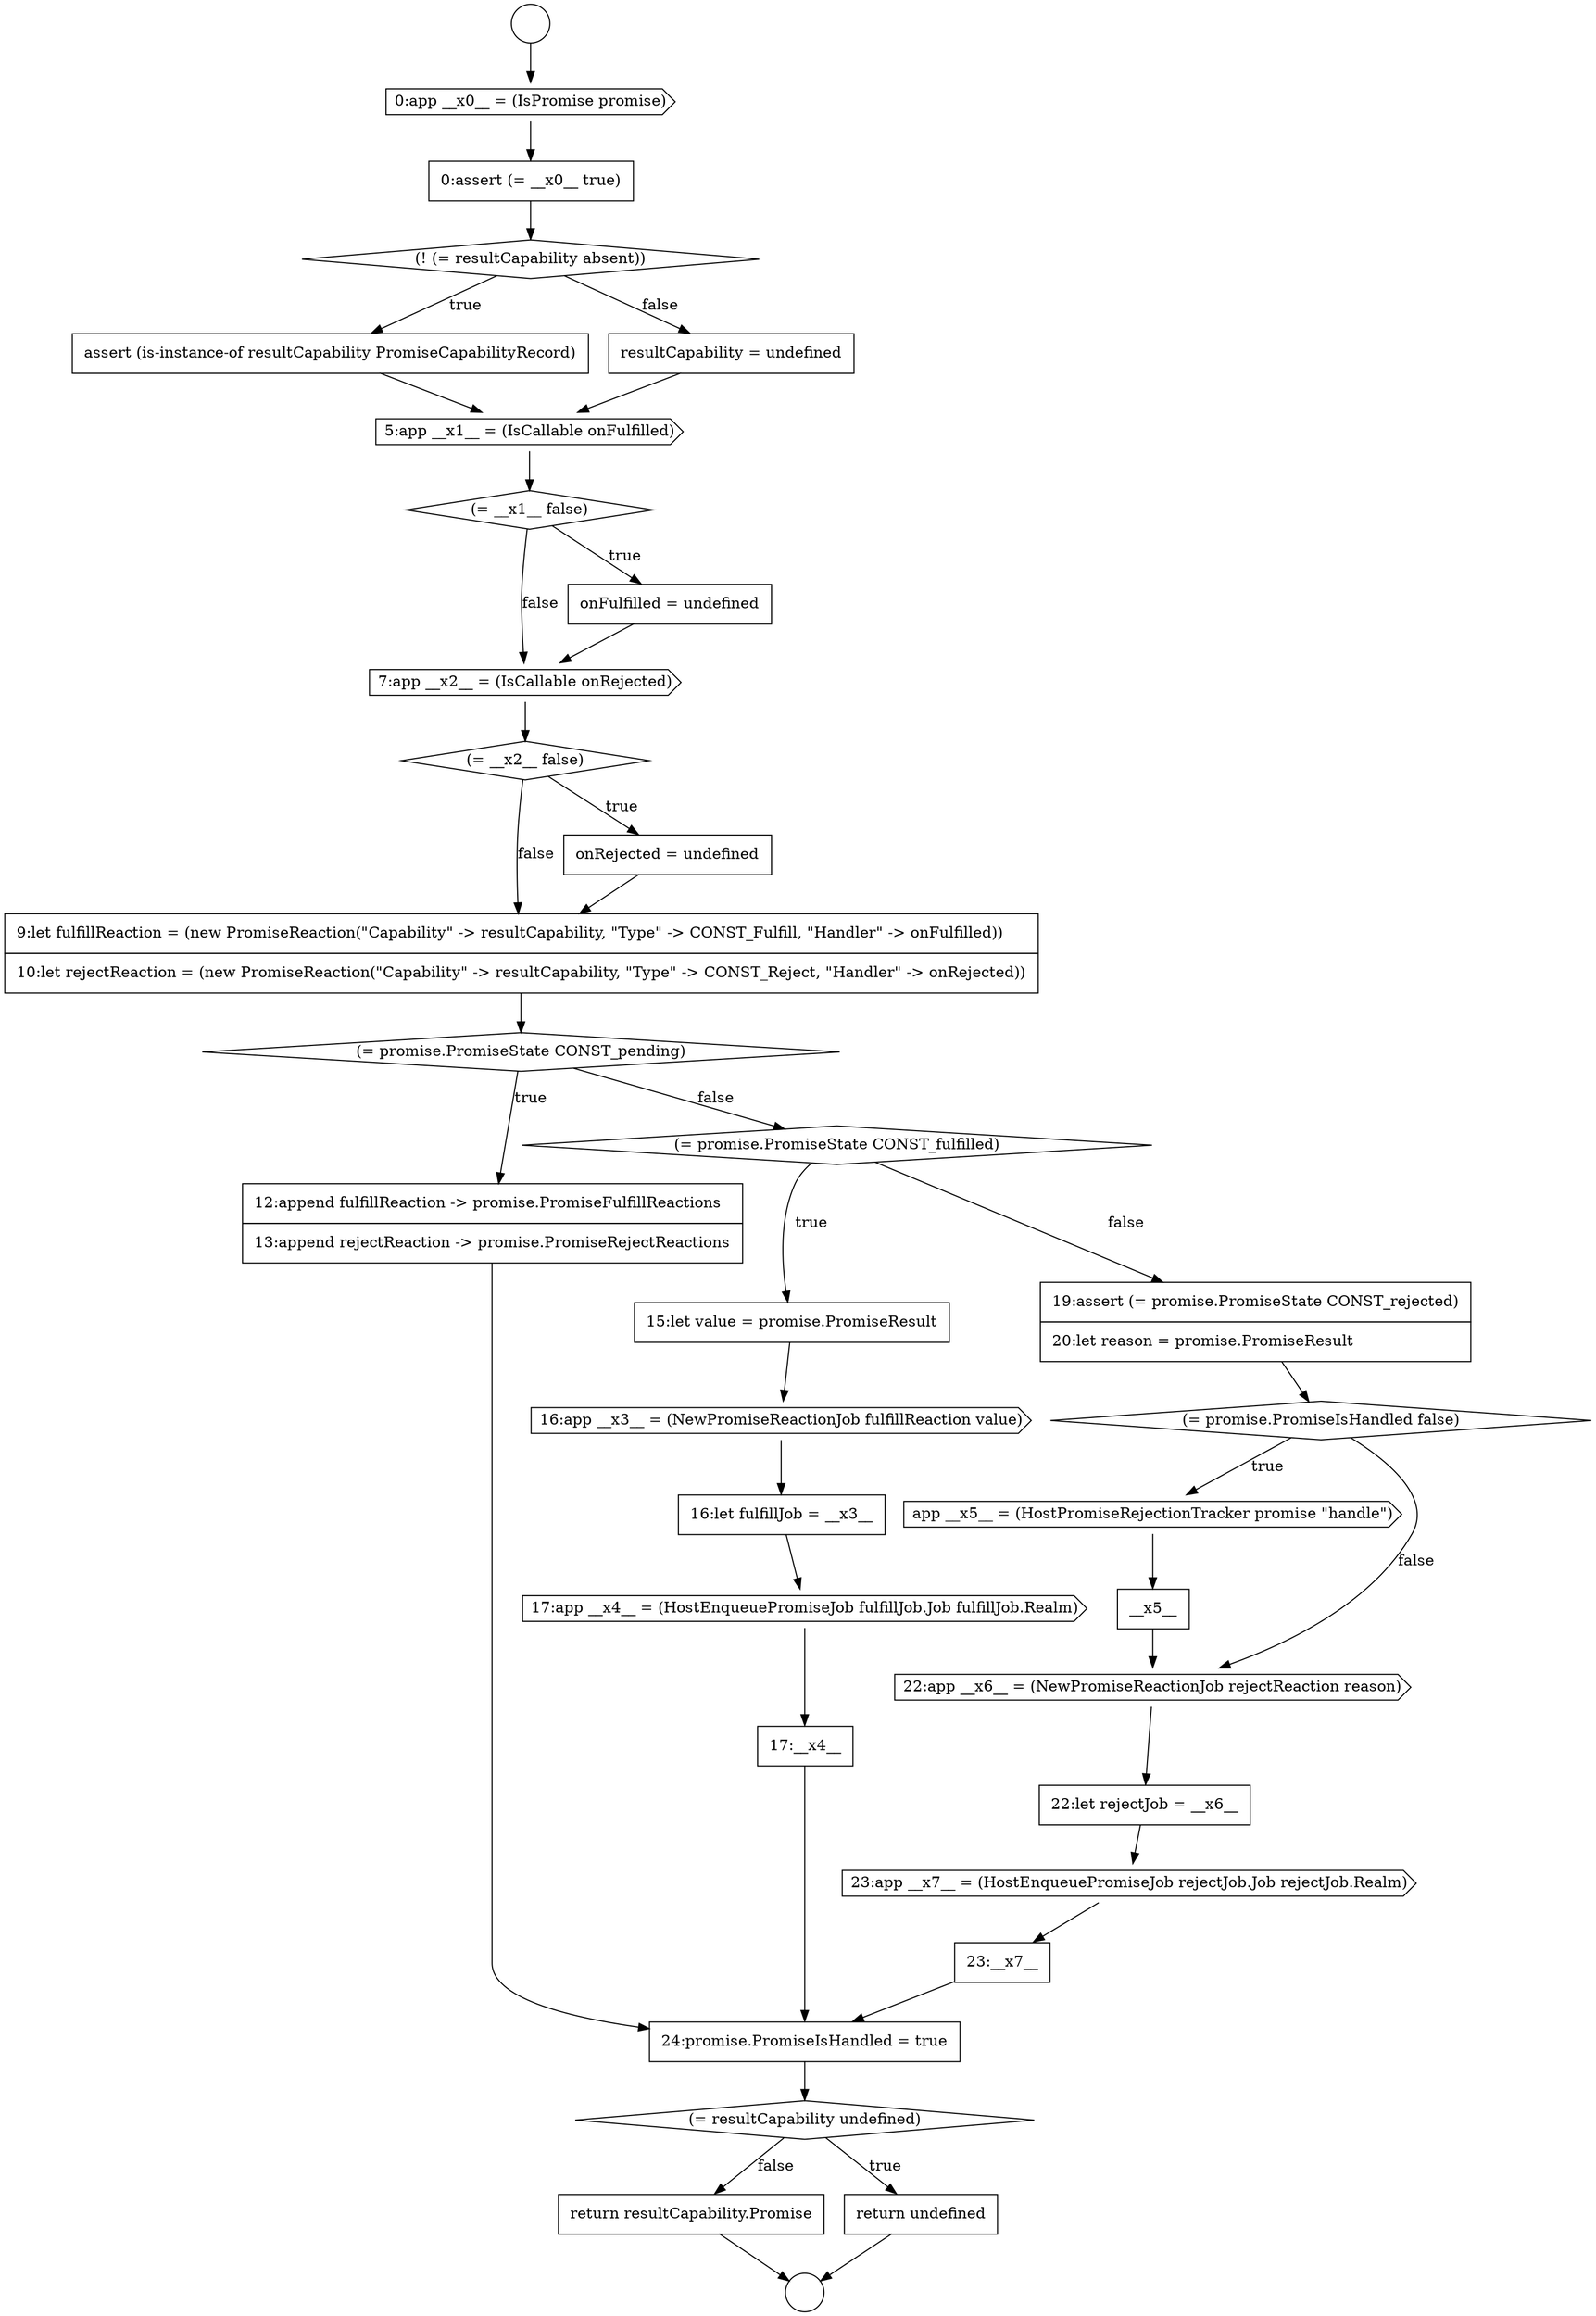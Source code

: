 digraph {
  node0 [shape=circle label=" " color="black" fillcolor="white" style=filled]
  node5 [shape=none, margin=0, label=<<font color="black">
    <table border="0" cellborder="1" cellspacing="0" cellpadding="10">
      <tr><td align="left">assert (is-instance-of resultCapability PromiseCapabilityRecord)</td></tr>
    </table>
  </font>> color="black" fillcolor="white" style=filled]
  node10 [shape=cds, label=<<font color="black">7:app __x2__ = (IsCallable onRejected)</font>> color="black" fillcolor="white" style=filled]
  node14 [shape=diamond, label=<<font color="black">(= promise.PromiseState CONST_pending)</font>> color="black" fillcolor="white" style=filled]
  node1 [shape=circle label=" " color="black" fillcolor="white" style=filled]
  node6 [shape=none, margin=0, label=<<font color="black">
    <table border="0" cellborder="1" cellspacing="0" cellpadding="10">
      <tr><td align="left">resultCapability = undefined</td></tr>
    </table>
  </font>> color="black" fillcolor="white" style=filled]
  node9 [shape=none, margin=0, label=<<font color="black">
    <table border="0" cellborder="1" cellspacing="0" cellpadding="10">
      <tr><td align="left">onFulfilled = undefined</td></tr>
    </table>
  </font>> color="black" fillcolor="white" style=filled]
  node13 [shape=none, margin=0, label=<<font color="black">
    <table border="0" cellborder="1" cellspacing="0" cellpadding="10">
      <tr><td align="left">9:let fulfillReaction = (new PromiseReaction(&quot;Capability&quot; -&gt; resultCapability, &quot;Type&quot; -&gt; CONST_Fulfill, &quot;Handler&quot; -&gt; onFulfilled))</td></tr>
      <tr><td align="left">10:let rejectReaction = (new PromiseReaction(&quot;Capability&quot; -&gt; resultCapability, &quot;Type&quot; -&gt; CONST_Reject, &quot;Handler&quot; -&gt; onRejected))</td></tr>
    </table>
  </font>> color="black" fillcolor="white" style=filled]
  node2 [shape=cds, label=<<font color="black">0:app __x0__ = (IsPromise promise)</font>> color="black" fillcolor="white" style=filled]
  node12 [shape=none, margin=0, label=<<font color="black">
    <table border="0" cellborder="1" cellspacing="0" cellpadding="10">
      <tr><td align="left">onRejected = undefined</td></tr>
    </table>
  </font>> color="black" fillcolor="white" style=filled]
  node7 [shape=cds, label=<<font color="black">5:app __x1__ = (IsCallable onFulfilled)</font>> color="black" fillcolor="white" style=filled]
  node3 [shape=none, margin=0, label=<<font color="black">
    <table border="0" cellborder="1" cellspacing="0" cellpadding="10">
      <tr><td align="left">0:assert (= __x0__ true)</td></tr>
    </table>
  </font>> color="black" fillcolor="white" style=filled]
  node18 [shape=cds, label=<<font color="black">16:app __x3__ = (NewPromiseReactionJob fulfillReaction value)</font>> color="black" fillcolor="white" style=filled]
  node11 [shape=diamond, label=<<font color="black">(= __x2__ false)</font>> color="black" fillcolor="white" style=filled]
  node8 [shape=diamond, label=<<font color="black">(= __x1__ false)</font>> color="black" fillcolor="white" style=filled]
  node4 [shape=diamond, label=<<font color="black">(! (= resultCapability absent))</font>> color="black" fillcolor="white" style=filled]
  node15 [shape=none, margin=0, label=<<font color="black">
    <table border="0" cellborder="1" cellspacing="0" cellpadding="10">
      <tr><td align="left">12:append fulfillReaction -&gt; promise.PromiseFulfillReactions</td></tr>
      <tr><td align="left">13:append rejectReaction -&gt; promise.PromiseRejectReactions</td></tr>
    </table>
  </font>> color="black" fillcolor="white" style=filled]
  node24 [shape=cds, label=<<font color="black">app __x5__ = (HostPromiseRejectionTracker promise &quot;handle&quot;)</font>> color="black" fillcolor="white" style=filled]
  node25 [shape=none, margin=0, label=<<font color="black">
    <table border="0" cellborder="1" cellspacing="0" cellpadding="10">
      <tr><td align="left">__x5__</td></tr>
    </table>
  </font>> color="black" fillcolor="white" style=filled]
  node20 [shape=cds, label=<<font color="black">17:app __x4__ = (HostEnqueuePromiseJob fulfillJob.Job fulfillJob.Realm)</font>> color="black" fillcolor="white" style=filled]
  node29 [shape=none, margin=0, label=<<font color="black">
    <table border="0" cellborder="1" cellspacing="0" cellpadding="10">
      <tr><td align="left">23:__x7__</td></tr>
    </table>
  </font>> color="black" fillcolor="white" style=filled]
  node28 [shape=cds, label=<<font color="black">23:app __x7__ = (HostEnqueuePromiseJob rejectJob.Job rejectJob.Realm)</font>> color="black" fillcolor="white" style=filled]
  node21 [shape=none, margin=0, label=<<font color="black">
    <table border="0" cellborder="1" cellspacing="0" cellpadding="10">
      <tr><td align="left">17:__x4__</td></tr>
    </table>
  </font>> color="black" fillcolor="white" style=filled]
  node33 [shape=none, margin=0, label=<<font color="black">
    <table border="0" cellborder="1" cellspacing="0" cellpadding="10">
      <tr><td align="left">return resultCapability.Promise</td></tr>
    </table>
  </font>> color="black" fillcolor="white" style=filled]
  node32 [shape=none, margin=0, label=<<font color="black">
    <table border="0" cellborder="1" cellspacing="0" cellpadding="10">
      <tr><td align="left">return undefined</td></tr>
    </table>
  </font>> color="black" fillcolor="white" style=filled]
  node17 [shape=none, margin=0, label=<<font color="black">
    <table border="0" cellborder="1" cellspacing="0" cellpadding="10">
      <tr><td align="left">15:let value = promise.PromiseResult</td></tr>
    </table>
  </font>> color="black" fillcolor="white" style=filled]
  node22 [shape=none, margin=0, label=<<font color="black">
    <table border="0" cellborder="1" cellspacing="0" cellpadding="10">
      <tr><td align="left">19:assert (= promise.PromiseState CONST_rejected)</td></tr>
      <tr><td align="left">20:let reason = promise.PromiseResult</td></tr>
    </table>
  </font>> color="black" fillcolor="white" style=filled]
  node27 [shape=none, margin=0, label=<<font color="black">
    <table border="0" cellborder="1" cellspacing="0" cellpadding="10">
      <tr><td align="left">22:let rejectJob = __x6__</td></tr>
    </table>
  </font>> color="black" fillcolor="white" style=filled]
  node16 [shape=diamond, label=<<font color="black">(= promise.PromiseState CONST_fulfilled)</font>> color="black" fillcolor="white" style=filled]
  node31 [shape=diamond, label=<<font color="black">(= resultCapability undefined)</font>> color="black" fillcolor="white" style=filled]
  node26 [shape=cds, label=<<font color="black">22:app __x6__ = (NewPromiseReactionJob rejectReaction reason)</font>> color="black" fillcolor="white" style=filled]
  node23 [shape=diamond, label=<<font color="black">(= promise.PromiseIsHandled false)</font>> color="black" fillcolor="white" style=filled]
  node30 [shape=none, margin=0, label=<<font color="black">
    <table border="0" cellborder="1" cellspacing="0" cellpadding="10">
      <tr><td align="left">24:promise.PromiseIsHandled = true</td></tr>
    </table>
  </font>> color="black" fillcolor="white" style=filled]
  node19 [shape=none, margin=0, label=<<font color="black">
    <table border="0" cellborder="1" cellspacing="0" cellpadding="10">
      <tr><td align="left">16:let fulfillJob = __x3__</td></tr>
    </table>
  </font>> color="black" fillcolor="white" style=filled]
  node3 -> node4 [ color="black"]
  node15 -> node30 [ color="black"]
  node11 -> node12 [label=<<font color="black">true</font>> color="black"]
  node11 -> node13 [label=<<font color="black">false</font>> color="black"]
  node12 -> node13 [ color="black"]
  node0 -> node2 [ color="black"]
  node9 -> node10 [ color="black"]
  node27 -> node28 [ color="black"]
  node30 -> node31 [ color="black"]
  node26 -> node27 [ color="black"]
  node10 -> node11 [ color="black"]
  node4 -> node5 [label=<<font color="black">true</font>> color="black"]
  node4 -> node6 [label=<<font color="black">false</font>> color="black"]
  node16 -> node17 [label=<<font color="black">true</font>> color="black"]
  node16 -> node22 [label=<<font color="black">false</font>> color="black"]
  node32 -> node1 [ color="black"]
  node8 -> node9 [label=<<font color="black">true</font>> color="black"]
  node8 -> node10 [label=<<font color="black">false</font>> color="black"]
  node14 -> node15 [label=<<font color="black">true</font>> color="black"]
  node14 -> node16 [label=<<font color="black">false</font>> color="black"]
  node21 -> node30 [ color="black"]
  node28 -> node29 [ color="black"]
  node29 -> node30 [ color="black"]
  node7 -> node8 [ color="black"]
  node18 -> node19 [ color="black"]
  node2 -> node3 [ color="black"]
  node23 -> node24 [label=<<font color="black">true</font>> color="black"]
  node23 -> node26 [label=<<font color="black">false</font>> color="black"]
  node33 -> node1 [ color="black"]
  node19 -> node20 [ color="black"]
  node13 -> node14 [ color="black"]
  node22 -> node23 [ color="black"]
  node6 -> node7 [ color="black"]
  node25 -> node26 [ color="black"]
  node31 -> node32 [label=<<font color="black">true</font>> color="black"]
  node31 -> node33 [label=<<font color="black">false</font>> color="black"]
  node20 -> node21 [ color="black"]
  node24 -> node25 [ color="black"]
  node5 -> node7 [ color="black"]
  node17 -> node18 [ color="black"]
}
